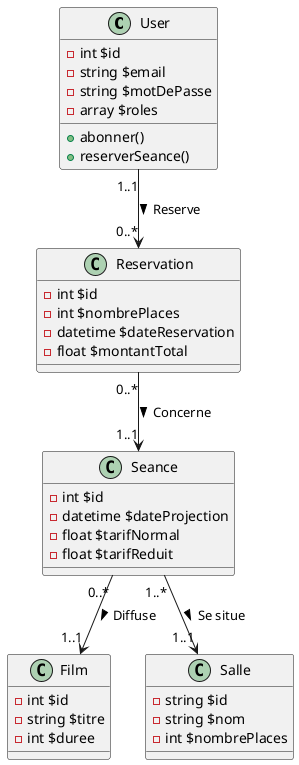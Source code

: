 @startuml

class User {
    -int $id
    -string $email
    -string $motDePasse
    -array $roles
    +abonner()
    +reserverSeance()
}

class Film {
    -int $id
    -string $titre
    -int $duree
}

class Reservation{
    -int $id
    -int $nombrePlaces
    -datetime $dateReservation
    -float $montantTotal
}

class Seance {
    -int $id
    -datetime $dateProjection
    -float $tarifNormal
    -float $tarifReduit
}

class Salle {
    -string $id
    -string $nom
    -int $nombrePlaces
}

User "1..1" --> "0..*" Reservation : > Reserve
Reservation "0..*" --> "1..1" Seance : > Concerne
Seance "0..*" --> "1..1" Film : > Diffuse
Seance "1..*" --> "1..1" Salle : > Se situe
@enduml